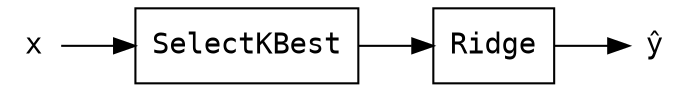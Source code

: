 Digraph g{
    rankdir=LR;
    node[fontname="DejaVuSansMono" width="0"];
    D[label="SelectKBest" shape="box"];
    M[label="Ridge" shape="box"];
    y[label="ŷ" shape="plaintext"];
    x[shape="plaintext"];
    x -> D -> M -> y;
}

